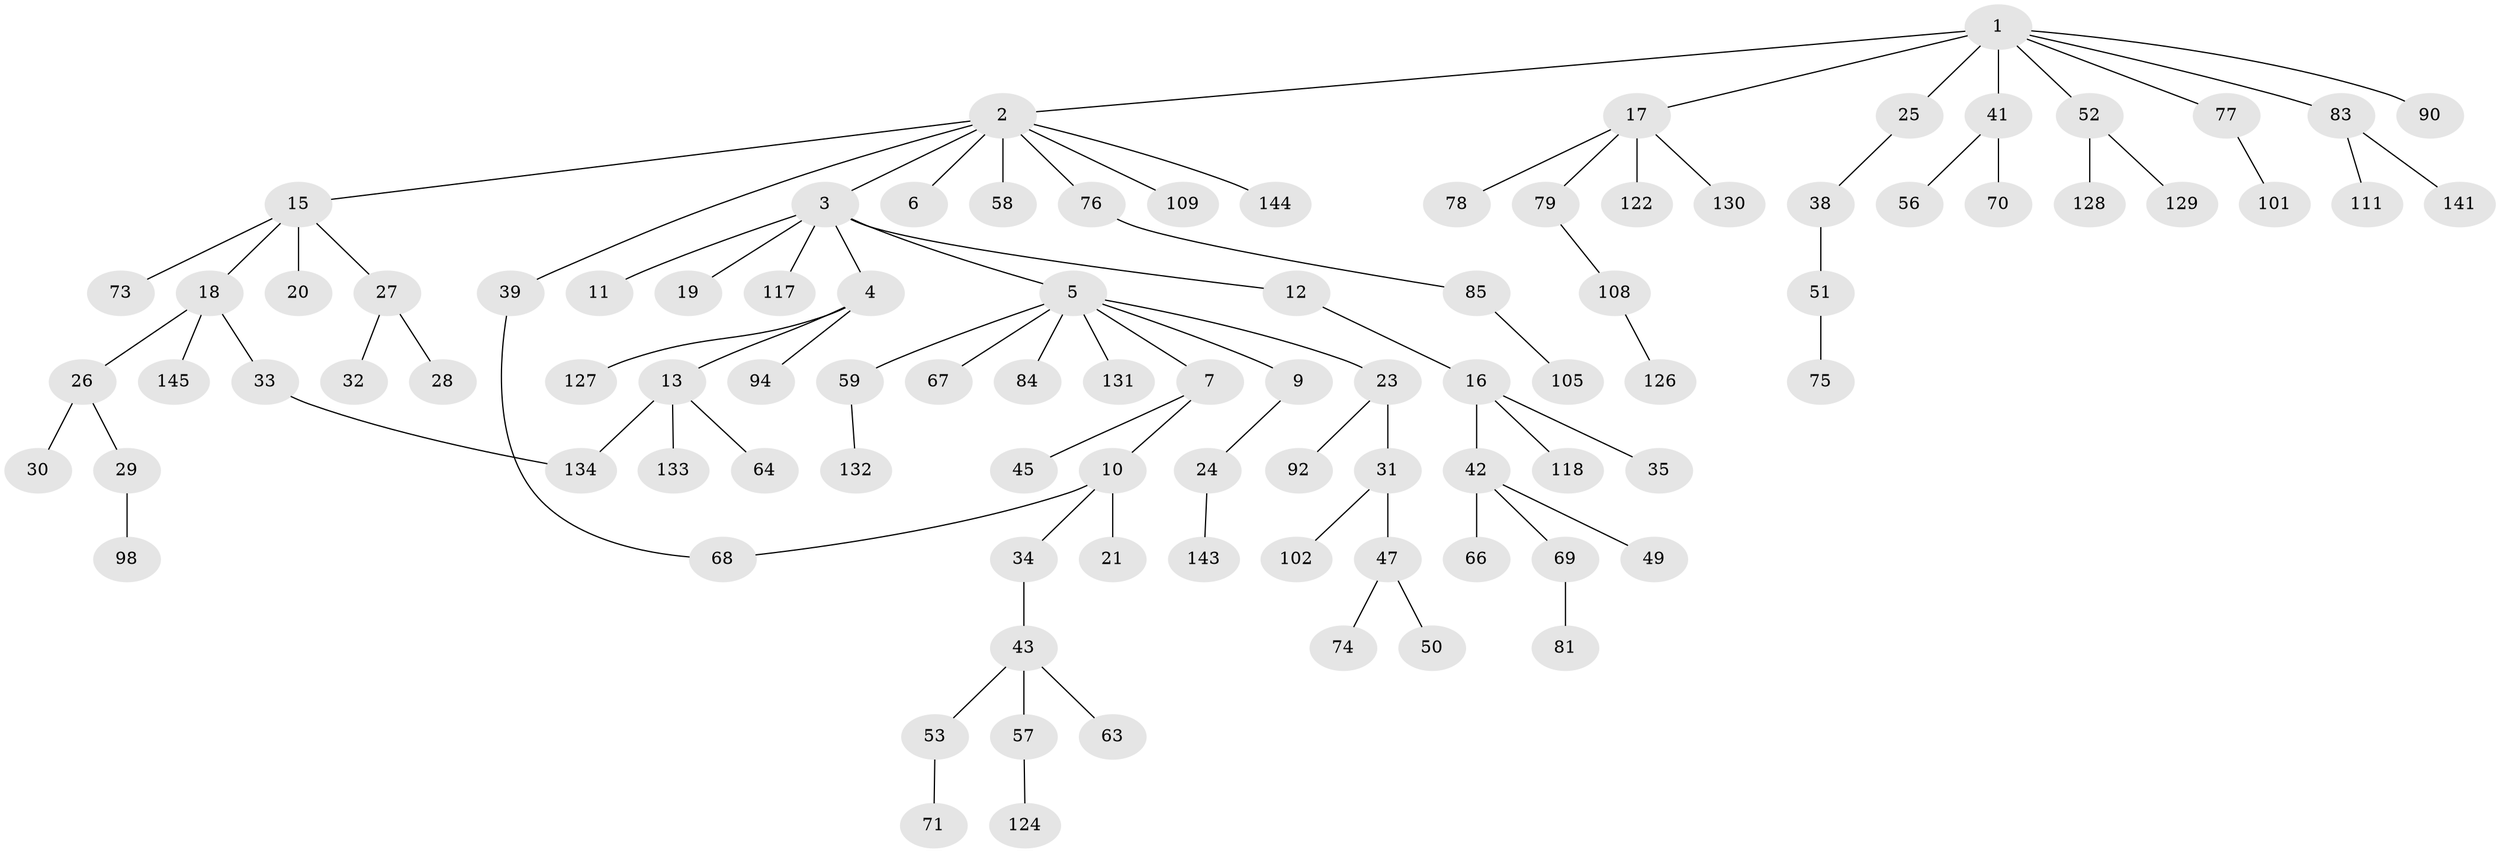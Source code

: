 // Generated by graph-tools (version 1.1) at 2025/23/03/03/25 07:23:32]
// undirected, 94 vertices, 95 edges
graph export_dot {
graph [start="1"]
  node [color=gray90,style=filled];
  1 [super="+14"];
  2 [super="+22"];
  3;
  4 [super="+46"];
  5 [super="+37"];
  6 [super="+8"];
  7 [super="+40"];
  9;
  10;
  11 [super="+137"];
  12 [super="+125"];
  13 [super="+139"];
  15 [super="+115"];
  16 [super="+36"];
  17 [super="+62"];
  18 [super="+54"];
  19 [super="+113"];
  20 [super="+96"];
  21;
  23;
  24 [super="+65"];
  25 [super="+44"];
  26 [super="+123"];
  27;
  28 [super="+61"];
  29 [super="+93"];
  30 [super="+89"];
  31 [super="+55"];
  32 [super="+86"];
  33 [super="+82"];
  34 [super="+100"];
  35 [super="+60"];
  38 [super="+72"];
  39 [super="+142"];
  41;
  42 [super="+48"];
  43 [super="+99"];
  45;
  47 [super="+106"];
  49;
  50;
  51 [super="+120"];
  52 [super="+103"];
  53;
  56 [super="+87"];
  57 [super="+112"];
  58;
  59 [super="+116"];
  63;
  64;
  66;
  67;
  68 [super="+138"];
  69 [super="+114"];
  70;
  71 [super="+88"];
  73;
  74 [super="+95"];
  75 [super="+80"];
  76;
  77;
  78 [super="+104"];
  79 [super="+107"];
  81 [super="+136"];
  83 [super="+91"];
  84;
  85 [super="+97"];
  90;
  92;
  94;
  98;
  101;
  102;
  105;
  108 [super="+110"];
  109 [super="+119"];
  111;
  117 [super="+121"];
  118;
  122;
  124;
  126;
  127;
  128;
  129;
  130;
  131 [super="+140"];
  132;
  133;
  134 [super="+135"];
  141;
  143;
  144;
  145;
  1 -- 2;
  1 -- 17;
  1 -- 25 [weight=2];
  1 -- 52;
  1 -- 83;
  1 -- 41;
  1 -- 90;
  1 -- 77;
  2 -- 3;
  2 -- 6;
  2 -- 15;
  2 -- 58;
  2 -- 144;
  2 -- 39;
  2 -- 76;
  2 -- 109;
  3 -- 4;
  3 -- 5;
  3 -- 11;
  3 -- 12;
  3 -- 19;
  3 -- 117;
  4 -- 13;
  4 -- 94;
  4 -- 127;
  5 -- 7;
  5 -- 9;
  5 -- 23;
  5 -- 59;
  5 -- 67;
  5 -- 131;
  5 -- 84;
  7 -- 10;
  7 -- 45;
  9 -- 24;
  10 -- 21;
  10 -- 34;
  10 -- 68;
  12 -- 16;
  13 -- 64;
  13 -- 133;
  13 -- 134;
  15 -- 18;
  15 -- 20;
  15 -- 27;
  15 -- 73;
  16 -- 35;
  16 -- 42;
  16 -- 118;
  17 -- 78;
  17 -- 122;
  17 -- 130;
  17 -- 79;
  18 -- 26;
  18 -- 33;
  18 -- 145;
  23 -- 31;
  23 -- 92;
  24 -- 143;
  25 -- 38;
  26 -- 29;
  26 -- 30;
  27 -- 28;
  27 -- 32;
  29 -- 98;
  31 -- 47;
  31 -- 102;
  33 -- 134;
  34 -- 43;
  38 -- 51;
  39 -- 68;
  41 -- 56;
  41 -- 70;
  42 -- 66;
  42 -- 69;
  42 -- 49;
  43 -- 53;
  43 -- 57;
  43 -- 63;
  47 -- 50;
  47 -- 74;
  51 -- 75;
  52 -- 128;
  52 -- 129;
  53 -- 71;
  57 -- 124;
  59 -- 132;
  69 -- 81;
  76 -- 85;
  77 -- 101;
  79 -- 108;
  83 -- 141;
  83 -- 111;
  85 -- 105;
  108 -- 126;
}
